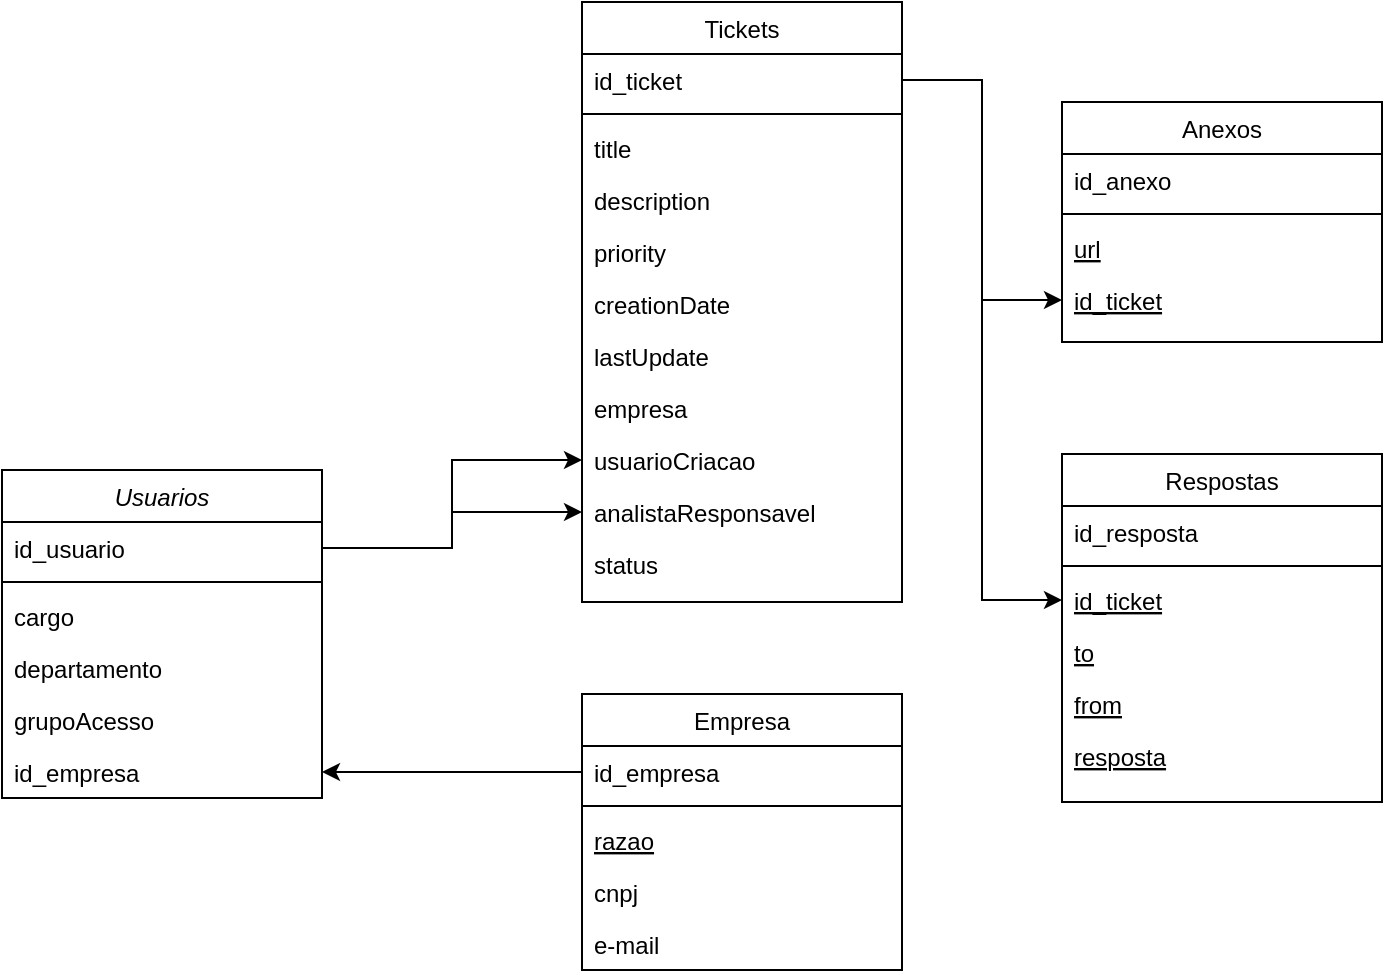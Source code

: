 <mxfile version="15.5.1" type="github">
  <diagram id="C5RBs43oDa-KdzZeNtuy" name="Page-1">
    <mxGraphModel dx="867" dy="519" grid="1" gridSize="10" guides="1" tooltips="1" connect="1" arrows="1" fold="1" page="1" pageScale="1" pageWidth="827" pageHeight="1169" math="0" shadow="0">
      <root>
        <mxCell id="WIyWlLk6GJQsqaUBKTNV-0" />
        <mxCell id="WIyWlLk6GJQsqaUBKTNV-1" parent="WIyWlLk6GJQsqaUBKTNV-0" />
        <mxCell id="zkfFHV4jXpPFQw0GAbJ--0" value="Usuarios" style="swimlane;fontStyle=2;align=center;verticalAlign=top;childLayout=stackLayout;horizontal=1;startSize=26;horizontalStack=0;resizeParent=1;resizeLast=0;collapsible=1;marginBottom=0;rounded=0;shadow=0;strokeWidth=1;" parent="WIyWlLk6GJQsqaUBKTNV-1" vertex="1">
          <mxGeometry x="30" y="284" width="160" height="164" as="geometry">
            <mxRectangle x="230" y="140" width="160" height="26" as="alternateBounds" />
          </mxGeometry>
        </mxCell>
        <mxCell id="zkfFHV4jXpPFQw0GAbJ--1" value="id_usuario" style="text;align=left;verticalAlign=top;spacingLeft=4;spacingRight=4;overflow=hidden;rotatable=0;points=[[0,0.5],[1,0.5]];portConstraint=eastwest;" parent="zkfFHV4jXpPFQw0GAbJ--0" vertex="1">
          <mxGeometry y="26" width="160" height="26" as="geometry" />
        </mxCell>
        <mxCell id="zkfFHV4jXpPFQw0GAbJ--4" value="" style="line;html=1;strokeWidth=1;align=left;verticalAlign=middle;spacingTop=-1;spacingLeft=3;spacingRight=3;rotatable=0;labelPosition=right;points=[];portConstraint=eastwest;" parent="zkfFHV4jXpPFQw0GAbJ--0" vertex="1">
          <mxGeometry y="52" width="160" height="8" as="geometry" />
        </mxCell>
        <mxCell id="zkfFHV4jXpPFQw0GAbJ--2" value="cargo&#xa;" style="text;align=left;verticalAlign=top;spacingLeft=4;spacingRight=4;overflow=hidden;rotatable=0;points=[[0,0.5],[1,0.5]];portConstraint=eastwest;rounded=0;shadow=0;html=0;" parent="zkfFHV4jXpPFQw0GAbJ--0" vertex="1">
          <mxGeometry y="60" width="160" height="26" as="geometry" />
        </mxCell>
        <mxCell id="zkfFHV4jXpPFQw0GAbJ--3" value="departamento" style="text;align=left;verticalAlign=top;spacingLeft=4;spacingRight=4;overflow=hidden;rotatable=0;points=[[0,0.5],[1,0.5]];portConstraint=eastwest;rounded=0;shadow=0;html=0;" parent="zkfFHV4jXpPFQw0GAbJ--0" vertex="1">
          <mxGeometry y="86" width="160" height="26" as="geometry" />
        </mxCell>
        <mxCell id="zkfFHV4jXpPFQw0GAbJ--5" value="grupoAcesso&#xa;&#xa;" style="text;align=left;verticalAlign=top;spacingLeft=4;spacingRight=4;overflow=hidden;rotatable=0;points=[[0,0.5],[1,0.5]];portConstraint=eastwest;" parent="zkfFHV4jXpPFQw0GAbJ--0" vertex="1">
          <mxGeometry y="112" width="160" height="26" as="geometry" />
        </mxCell>
        <mxCell id="n-lZXiYmnE0AVO9xI006-20" value="id_empresa" style="text;align=left;verticalAlign=top;spacingLeft=4;spacingRight=4;overflow=hidden;rotatable=0;points=[[0,0.5],[1,0.5]];portConstraint=eastwest;" vertex="1" parent="zkfFHV4jXpPFQw0GAbJ--0">
          <mxGeometry y="138" width="160" height="26" as="geometry" />
        </mxCell>
        <mxCell id="zkfFHV4jXpPFQw0GAbJ--6" value="Empresa" style="swimlane;fontStyle=0;align=center;verticalAlign=top;childLayout=stackLayout;horizontal=1;startSize=26;horizontalStack=0;resizeParent=1;resizeLast=0;collapsible=1;marginBottom=0;rounded=0;shadow=0;strokeWidth=1;" parent="WIyWlLk6GJQsqaUBKTNV-1" vertex="1">
          <mxGeometry x="320" y="396" width="160" height="138" as="geometry">
            <mxRectangle x="130" y="380" width="160" height="26" as="alternateBounds" />
          </mxGeometry>
        </mxCell>
        <mxCell id="zkfFHV4jXpPFQw0GAbJ--7" value="id_empresa" style="text;align=left;verticalAlign=top;spacingLeft=4;spacingRight=4;overflow=hidden;rotatable=0;points=[[0,0.5],[1,0.5]];portConstraint=eastwest;" parent="zkfFHV4jXpPFQw0GAbJ--6" vertex="1">
          <mxGeometry y="26" width="160" height="26" as="geometry" />
        </mxCell>
        <mxCell id="zkfFHV4jXpPFQw0GAbJ--9" value="" style="line;html=1;strokeWidth=1;align=left;verticalAlign=middle;spacingTop=-1;spacingLeft=3;spacingRight=3;rotatable=0;labelPosition=right;points=[];portConstraint=eastwest;" parent="zkfFHV4jXpPFQw0GAbJ--6" vertex="1">
          <mxGeometry y="52" width="160" height="8" as="geometry" />
        </mxCell>
        <mxCell id="zkfFHV4jXpPFQw0GAbJ--10" value="razao" style="text;align=left;verticalAlign=top;spacingLeft=4;spacingRight=4;overflow=hidden;rotatable=0;points=[[0,0.5],[1,0.5]];portConstraint=eastwest;fontStyle=4" parent="zkfFHV4jXpPFQw0GAbJ--6" vertex="1">
          <mxGeometry y="60" width="160" height="26" as="geometry" />
        </mxCell>
        <mxCell id="zkfFHV4jXpPFQw0GAbJ--11" value="cnpj" style="text;align=left;verticalAlign=top;spacingLeft=4;spacingRight=4;overflow=hidden;rotatable=0;points=[[0,0.5],[1,0.5]];portConstraint=eastwest;" parent="zkfFHV4jXpPFQw0GAbJ--6" vertex="1">
          <mxGeometry y="86" width="160" height="26" as="geometry" />
        </mxCell>
        <mxCell id="n-lZXiYmnE0AVO9xI006-22" value="e-mail&#xa;" style="text;align=left;verticalAlign=top;spacingLeft=4;spacingRight=4;overflow=hidden;rotatable=0;points=[[0,0.5],[1,0.5]];portConstraint=eastwest;" vertex="1" parent="zkfFHV4jXpPFQw0GAbJ--6">
          <mxGeometry y="112" width="160" height="26" as="geometry" />
        </mxCell>
        <mxCell id="zkfFHV4jXpPFQw0GAbJ--17" value="Tickets&#xa;" style="swimlane;fontStyle=0;align=center;verticalAlign=top;childLayout=stackLayout;horizontal=1;startSize=26;horizontalStack=0;resizeParent=1;resizeLast=0;collapsible=1;marginBottom=0;rounded=0;shadow=0;strokeWidth=1;" parent="WIyWlLk6GJQsqaUBKTNV-1" vertex="1">
          <mxGeometry x="320" y="50" width="160" height="300" as="geometry">
            <mxRectangle x="550" y="140" width="160" height="26" as="alternateBounds" />
          </mxGeometry>
        </mxCell>
        <mxCell id="zkfFHV4jXpPFQw0GAbJ--18" value="id_ticket" style="text;align=left;verticalAlign=top;spacingLeft=4;spacingRight=4;overflow=hidden;rotatable=0;points=[[0,0.5],[1,0.5]];portConstraint=eastwest;" parent="zkfFHV4jXpPFQw0GAbJ--17" vertex="1">
          <mxGeometry y="26" width="160" height="26" as="geometry" />
        </mxCell>
        <mxCell id="zkfFHV4jXpPFQw0GAbJ--23" value="" style="line;html=1;strokeWidth=1;align=left;verticalAlign=middle;spacingTop=-1;spacingLeft=3;spacingRight=3;rotatable=0;labelPosition=right;points=[];portConstraint=eastwest;" parent="zkfFHV4jXpPFQw0GAbJ--17" vertex="1">
          <mxGeometry y="52" width="160" height="8" as="geometry" />
        </mxCell>
        <mxCell id="zkfFHV4jXpPFQw0GAbJ--24" value="title" style="text;align=left;verticalAlign=top;spacingLeft=4;spacingRight=4;overflow=hidden;rotatable=0;points=[[0,0.5],[1,0.5]];portConstraint=eastwest;" parent="zkfFHV4jXpPFQw0GAbJ--17" vertex="1">
          <mxGeometry y="60" width="160" height="26" as="geometry" />
        </mxCell>
        <mxCell id="zkfFHV4jXpPFQw0GAbJ--25" value="description" style="text;align=left;verticalAlign=top;spacingLeft=4;spacingRight=4;overflow=hidden;rotatable=0;points=[[0,0.5],[1,0.5]];portConstraint=eastwest;" parent="zkfFHV4jXpPFQw0GAbJ--17" vertex="1">
          <mxGeometry y="86" width="160" height="26" as="geometry" />
        </mxCell>
        <mxCell id="n-lZXiYmnE0AVO9xI006-11" value="priority&#xa;" style="text;align=left;verticalAlign=top;spacingLeft=4;spacingRight=4;overflow=hidden;rotatable=0;points=[[0,0.5],[1,0.5]];portConstraint=eastwest;" vertex="1" parent="zkfFHV4jXpPFQw0GAbJ--17">
          <mxGeometry y="112" width="160" height="26" as="geometry" />
        </mxCell>
        <mxCell id="n-lZXiYmnE0AVO9xI006-12" value="creationDate" style="text;align=left;verticalAlign=top;spacingLeft=4;spacingRight=4;overflow=hidden;rotatable=0;points=[[0,0.5],[1,0.5]];portConstraint=eastwest;" vertex="1" parent="zkfFHV4jXpPFQw0GAbJ--17">
          <mxGeometry y="138" width="160" height="26" as="geometry" />
        </mxCell>
        <mxCell id="n-lZXiYmnE0AVO9xI006-13" value="lastUpdate" style="text;align=left;verticalAlign=top;spacingLeft=4;spacingRight=4;overflow=hidden;rotatable=0;points=[[0,0.5],[1,0.5]];portConstraint=eastwest;" vertex="1" parent="zkfFHV4jXpPFQw0GAbJ--17">
          <mxGeometry y="164" width="160" height="26" as="geometry" />
        </mxCell>
        <mxCell id="n-lZXiYmnE0AVO9xI006-16" value="empresa" style="text;align=left;verticalAlign=top;spacingLeft=4;spacingRight=4;overflow=hidden;rotatable=0;points=[[0,0.5],[1,0.5]];portConstraint=eastwest;" vertex="1" parent="zkfFHV4jXpPFQw0GAbJ--17">
          <mxGeometry y="190" width="160" height="26" as="geometry" />
        </mxCell>
        <mxCell id="n-lZXiYmnE0AVO9xI006-29" value="usuarioCriacao" style="text;align=left;verticalAlign=top;spacingLeft=4;spacingRight=4;overflow=hidden;rotatable=0;points=[[0,0.5],[1,0.5]];portConstraint=eastwest;" vertex="1" parent="zkfFHV4jXpPFQw0GAbJ--17">
          <mxGeometry y="216" width="160" height="26" as="geometry" />
        </mxCell>
        <mxCell id="n-lZXiYmnE0AVO9xI006-17" value="analistaResponsavel" style="text;align=left;verticalAlign=top;spacingLeft=4;spacingRight=4;overflow=hidden;rotatable=0;points=[[0,0.5],[1,0.5]];portConstraint=eastwest;" vertex="1" parent="zkfFHV4jXpPFQw0GAbJ--17">
          <mxGeometry y="242" width="160" height="26" as="geometry" />
        </mxCell>
        <mxCell id="n-lZXiYmnE0AVO9xI006-34" value="status" style="text;align=left;verticalAlign=top;spacingLeft=4;spacingRight=4;overflow=hidden;rotatable=0;points=[[0,0.5],[1,0.5]];portConstraint=eastwest;" vertex="1" parent="zkfFHV4jXpPFQw0GAbJ--17">
          <mxGeometry y="268" width="160" height="26" as="geometry" />
        </mxCell>
        <mxCell id="n-lZXiYmnE0AVO9xI006-2" value="Anexos" style="swimlane;fontStyle=0;align=center;verticalAlign=top;childLayout=stackLayout;horizontal=1;startSize=26;horizontalStack=0;resizeParent=1;resizeLast=0;collapsible=1;marginBottom=0;rounded=0;shadow=0;strokeWidth=1;" vertex="1" parent="WIyWlLk6GJQsqaUBKTNV-1">
          <mxGeometry x="560" y="100" width="160" height="120" as="geometry">
            <mxRectangle x="130" y="380" width="160" height="26" as="alternateBounds" />
          </mxGeometry>
        </mxCell>
        <mxCell id="n-lZXiYmnE0AVO9xI006-3" value="id_anexo" style="text;align=left;verticalAlign=top;spacingLeft=4;spacingRight=4;overflow=hidden;rotatable=0;points=[[0,0.5],[1,0.5]];portConstraint=eastwest;" vertex="1" parent="n-lZXiYmnE0AVO9xI006-2">
          <mxGeometry y="26" width="160" height="26" as="geometry" />
        </mxCell>
        <mxCell id="n-lZXiYmnE0AVO9xI006-5" value="" style="line;html=1;strokeWidth=1;align=left;verticalAlign=middle;spacingTop=-1;spacingLeft=3;spacingRight=3;rotatable=0;labelPosition=right;points=[];portConstraint=eastwest;" vertex="1" parent="n-lZXiYmnE0AVO9xI006-2">
          <mxGeometry y="52" width="160" height="8" as="geometry" />
        </mxCell>
        <mxCell id="n-lZXiYmnE0AVO9xI006-6" value="url" style="text;align=left;verticalAlign=top;spacingLeft=4;spacingRight=4;overflow=hidden;rotatable=0;points=[[0,0.5],[1,0.5]];portConstraint=eastwest;fontStyle=4" vertex="1" parent="n-lZXiYmnE0AVO9xI006-2">
          <mxGeometry y="60" width="160" height="26" as="geometry" />
        </mxCell>
        <mxCell id="n-lZXiYmnE0AVO9xI006-14" value="id_ticket" style="text;align=left;verticalAlign=top;spacingLeft=4;spacingRight=4;overflow=hidden;rotatable=0;points=[[0,0.5],[1,0.5]];portConstraint=eastwest;fontStyle=4" vertex="1" parent="n-lZXiYmnE0AVO9xI006-2">
          <mxGeometry y="86" width="160" height="26" as="geometry" />
        </mxCell>
        <mxCell id="n-lZXiYmnE0AVO9xI006-15" style="edgeStyle=orthogonalEdgeStyle;rounded=0;orthogonalLoop=1;jettySize=auto;html=1;entryX=0;entryY=0.5;entryDx=0;entryDy=0;" edge="1" parent="WIyWlLk6GJQsqaUBKTNV-1" source="zkfFHV4jXpPFQw0GAbJ--18" target="n-lZXiYmnE0AVO9xI006-14">
          <mxGeometry relative="1" as="geometry" />
        </mxCell>
        <mxCell id="n-lZXiYmnE0AVO9xI006-18" style="edgeStyle=orthogonalEdgeStyle;rounded=0;orthogonalLoop=1;jettySize=auto;html=1;entryX=0;entryY=0.5;entryDx=0;entryDy=0;" edge="1" parent="WIyWlLk6GJQsqaUBKTNV-1" source="zkfFHV4jXpPFQw0GAbJ--1" target="n-lZXiYmnE0AVO9xI006-29">
          <mxGeometry relative="1" as="geometry" />
        </mxCell>
        <mxCell id="n-lZXiYmnE0AVO9xI006-21" style="edgeStyle=orthogonalEdgeStyle;rounded=0;orthogonalLoop=1;jettySize=auto;html=1;" edge="1" parent="WIyWlLk6GJQsqaUBKTNV-1" source="zkfFHV4jXpPFQw0GAbJ--7" target="n-lZXiYmnE0AVO9xI006-20">
          <mxGeometry relative="1" as="geometry" />
        </mxCell>
        <mxCell id="n-lZXiYmnE0AVO9xI006-23" value="Respostas" style="swimlane;fontStyle=0;align=center;verticalAlign=top;childLayout=stackLayout;horizontal=1;startSize=26;horizontalStack=0;resizeParent=1;resizeLast=0;collapsible=1;marginBottom=0;rounded=0;shadow=0;strokeWidth=1;" vertex="1" parent="WIyWlLk6GJQsqaUBKTNV-1">
          <mxGeometry x="560" y="276" width="160" height="174" as="geometry">
            <mxRectangle x="130" y="380" width="160" height="26" as="alternateBounds" />
          </mxGeometry>
        </mxCell>
        <mxCell id="n-lZXiYmnE0AVO9xI006-24" value="id_resposta" style="text;align=left;verticalAlign=top;spacingLeft=4;spacingRight=4;overflow=hidden;rotatable=0;points=[[0,0.5],[1,0.5]];portConstraint=eastwest;" vertex="1" parent="n-lZXiYmnE0AVO9xI006-23">
          <mxGeometry y="26" width="160" height="26" as="geometry" />
        </mxCell>
        <mxCell id="n-lZXiYmnE0AVO9xI006-25" value="" style="line;html=1;strokeWidth=1;align=left;verticalAlign=middle;spacingTop=-1;spacingLeft=3;spacingRight=3;rotatable=0;labelPosition=right;points=[];portConstraint=eastwest;" vertex="1" parent="n-lZXiYmnE0AVO9xI006-23">
          <mxGeometry y="52" width="160" height="8" as="geometry" />
        </mxCell>
        <mxCell id="n-lZXiYmnE0AVO9xI006-26" value="id_ticket" style="text;align=left;verticalAlign=top;spacingLeft=4;spacingRight=4;overflow=hidden;rotatable=0;points=[[0,0.5],[1,0.5]];portConstraint=eastwest;fontStyle=4" vertex="1" parent="n-lZXiYmnE0AVO9xI006-23">
          <mxGeometry y="60" width="160" height="26" as="geometry" />
        </mxCell>
        <mxCell id="n-lZXiYmnE0AVO9xI006-27" value="to&#xa;" style="text;align=left;verticalAlign=top;spacingLeft=4;spacingRight=4;overflow=hidden;rotatable=0;points=[[0,0.5],[1,0.5]];portConstraint=eastwest;fontStyle=4" vertex="1" parent="n-lZXiYmnE0AVO9xI006-23">
          <mxGeometry y="86" width="160" height="26" as="geometry" />
        </mxCell>
        <mxCell id="n-lZXiYmnE0AVO9xI006-28" value="from" style="text;align=left;verticalAlign=top;spacingLeft=4;spacingRight=4;overflow=hidden;rotatable=0;points=[[0,0.5],[1,0.5]];portConstraint=eastwest;fontStyle=4" vertex="1" parent="n-lZXiYmnE0AVO9xI006-23">
          <mxGeometry y="112" width="160" height="26" as="geometry" />
        </mxCell>
        <mxCell id="n-lZXiYmnE0AVO9xI006-32" value="resposta" style="text;align=left;verticalAlign=top;spacingLeft=4;spacingRight=4;overflow=hidden;rotatable=0;points=[[0,0.5],[1,0.5]];portConstraint=eastwest;fontStyle=4" vertex="1" parent="n-lZXiYmnE0AVO9xI006-23">
          <mxGeometry y="138" width="160" height="26" as="geometry" />
        </mxCell>
        <mxCell id="n-lZXiYmnE0AVO9xI006-31" style="edgeStyle=orthogonalEdgeStyle;rounded=0;orthogonalLoop=1;jettySize=auto;html=1;entryX=0;entryY=0.5;entryDx=0;entryDy=0;" edge="1" parent="WIyWlLk6GJQsqaUBKTNV-1" source="zkfFHV4jXpPFQw0GAbJ--18" target="n-lZXiYmnE0AVO9xI006-26">
          <mxGeometry relative="1" as="geometry" />
        </mxCell>
        <mxCell id="n-lZXiYmnE0AVO9xI006-33" style="edgeStyle=orthogonalEdgeStyle;rounded=0;orthogonalLoop=1;jettySize=auto;html=1;" edge="1" parent="WIyWlLk6GJQsqaUBKTNV-1" source="zkfFHV4jXpPFQw0GAbJ--1" target="n-lZXiYmnE0AVO9xI006-17">
          <mxGeometry relative="1" as="geometry" />
        </mxCell>
      </root>
    </mxGraphModel>
  </diagram>
</mxfile>
